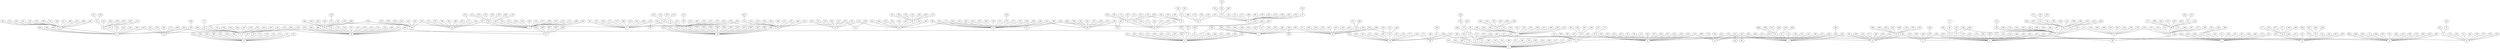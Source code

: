 graph G {
0[Index="0", Pose="5381.31 0 -1056.17"];
1[Index="1", Pose="4981.69 0 2984.4"];
2[Index="2", Pose="5881.53 0 -3024.49"];
3[Index="3", Pose="1846.56 0 2682.3"];
4[Index="4", Pose="2841.78 0 1288.71"];
5[Index="5", Pose="2053.49 0 134.009"];
6[Index="6", Pose="6165.61 0 4161.95"];
7[Index="7", Pose="3949.98 0 2172.97"];
8[Index="8", Pose="460.621 0 3041.77"];
9[Index="9", Pose="408.533 0 -3911.91"];
10[Index="10", Pose="3090.53 0 3391.12"];
11[Index="11", Pose="3788.48 0 -2039.68"];
12[Index="12", Pose="3962.87 0 242.872"];
13[Index="13", Pose="1547.62 0 2713.58"];
14[Index="14", Pose="3187.21 0 2699.14"];
15[Index="15", Pose="2301.6 0 3915.29"];
16[Index="16", Pose="1483.2 0 -1475.42"];
17[Index="17", Pose="5154.07 0 4190.26"];
18[Index="18", Pose="3181.97 0 -4139.44"];
19[Index="19", Pose="845.497 0 1632.27"];
20[Index="20", Pose="5731.63 0 -1511.07"];
21[Index="21", Pose="2703.91 0 -4369.04"];
22[Index="22", Pose="5815.46 0 3509.2"];
23[Index="23", Pose="2126.45 0 2602.49"];
24[Index="24", Pose="3087.75 0 1677.24"];
25[Index="25", Pose="6015.67 0 2209.52"];
26[Index="26", Pose="1490.05 0 2385.34"];
27[Index="27", Pose="3979.85 0 -1459.51"];
28[Index="28", Pose="4315.03 0 -3340.26"];
29[Index="29", Pose="2580.73 0 3800.75"];
30[Index="30", Pose="5304.41 0 -1696.63"];
31[Index="31", Pose="1102.78 0 3933.72"];
32[Index="32", Pose="1952.52 0 1866.7"];
33[Index="33", Pose="4101.13 0 3586.76"];
34[Index="34", Pose="2576.92 0 4239.7"];
35[Index="35", Pose="2289.06 0 3147.67"];
36[Index="36", Pose="4289.53 0 4109.72"];
37[Index="37", Pose="2877.43 0 -2841.75"];
38[Index="38", Pose="6151.77 0 4201.28"];
39[Index="39", Pose="533.62 0 3810.62"];
40[Index="40", Pose="3837.18 0 -2189.41"];
41[Index="41", Pose="5002.01 0 -1925.42"];
42[Index="42", Pose="2629.24 0 -2738.93"];
43[Index="43", Pose="812.732 0 -2237.65"];
44[Index="44", Pose="687.25 0 4068.04"];
45[Index="45", Pose="222.198 0 -3739.25"];
46[Index="46", Pose="2968.11 0 2604.75"];
47[Index="47", Pose="4748.4 0 -1313.36"];
48[Index="48", Pose="1559.12 0 -2677.38"];
49[Index="49", Pose="3591.42 0 -2555.87"];
50[Index="50", Pose="566.729 0 2321.49"];
51[Index="51", Pose="378.324 0 2934.7"];
52[Index="52", Pose="648.714 0 2450.71"];
53[Index="53", Pose="-132.295 0 215.633"];
54[Index="54", Pose="733.475 0 -2599.38"];
55[Index="55", Pose="5084.59 0 2326.54"];
56[Index="56", Pose="3976.21 0 2597.35"];
57[Index="57", Pose="154.363 0 -3650.98"];
58[Index="58", Pose="3141.47 0 -4217.68"];
59[Index="59", Pose="-10.6552 0 -2953.45"];
60[Index="60", Pose="2729.94 0 3196.77"];
61[Index="61", Pose="3513.23 0 2555.81"];
62[Index="62", Pose="-136.428 0 -3421.93"];
63[Index="63", Pose="5729.69 0 -3745.32"];
64[Index="64", Pose="5593.78 0 -4276.71"];
65[Index="65", Pose="3657.25 0 -3196.28"];
66[Index="66", Pose="5891.19 0 3196.95"];
67[Index="67", Pose="4311.71 0 -4003.6"];
68[Index="68", Pose="3215.66 0 2572.94"];
69[Index="69", Pose="3538.8 0 3776.14"];
70[Index="70", Pose="4734.67 0 1289.1"];
71[Index="71", Pose="5332.67 0 4253.77"];
72[Index="72", Pose="5612.9 0 3310.38"];
73[Index="73", Pose="4168.16 0 -27.415"];
74[Index="74", Pose="647.776 0 3300.12"];
75[Index="75", Pose="5722.64 0 -4230.05"];
76[Index="76", Pose="4047.95 0 -2519.56"];
77[Index="77", Pose="3906.36 0 -2708.63"];
78[Index="78", Pose="4404.34 0 -1831.33"];
79[Index="79", Pose="1801.44 0 -2685.72"];
80[Index="80", Pose="19.1268 0 1330.72"];
81[Index="81", Pose="1065.59 0 1511.32"];
82[Index="82", Pose="4534.88 0 -3867.19"];
83[Index="83", Pose="1854.46 0 3476.84"];
84[Index="84", Pose="5332.7 0 -2661.08"];
85[Index="85", Pose="4228.33 0 -170.497"];
86[Index="86", Pose="2873.55 0 -1950.44"];
87[Index="87", Pose="4484.61 0 -3174.44"];
88[Index="88", Pose="2397.89 0 1959.84"];
89[Index="89", Pose="4217.56 0 1376.4"];
90[Index="90", Pose="1929.81 0 -3153.78"];
91[Index="91", Pose="3763.74 0 1271.58"];
92[Index="92", Pose="4615.11 0 -1716.26"];
93[Index="93", Pose="4683.07 0 -2977.87"];
94[Index="94", Pose="5946.4 0 1847.56"];
95[Index="95", Pose="4071.91 0 -2427.35"];
96[Index="96", Pose="3227.09 0 -4123.56"];
97[Index="97", Pose="1323.48 0 3773.84"];
98[Index="98", Pose="4302.87 0 -4062.6"];
99[Index="99", Pose="278.929 0 -1383.99"];
100[Index="100", Pose="4165.9 0 -2112.22"];
101[Index="101", Pose="4930.37 0 -2116.21"];
102[Index="102", Pose="1807.49 0 -3102.49"];
103[Index="103", Pose="5291.74 0 -1685.21"];
104[Index="104", Pose="4854.1 0 1990.75"];
105[Index="105", Pose="348.002 0 1857.86"];
106[Index="106", Pose="2186.82 0 2742.74"];
107[Index="107", Pose="6101.36 0 4162.73"];
108[Index="108", Pose="5533.42 0 -2964.52"];
109[Index="109", Pose="1581.02 0 4049.33"];
110[Index="110", Pose="5867.5 0 3739.79"];
111[Index="111", Pose="639.297 0 -2260.89"];
112[Index="112", Pose="5552.05 0 -76.0117"];
113[Index="113", Pose="2745.64 0 3489.42"];
114[Index="114", Pose="2971.84 0 -2089.47"];
115[Index="115", Pose="762.949 0 1841.78"];
116[Index="116", Pose="4592.85 0 -3609.42"];
117[Index="117", Pose="3721.76 0 -75.7827"];
118[Index="118", Pose="5366.94 0 2242.52"];
119[Index="119", Pose="747.453 0 -2780.34"];
120[Index="120", Pose="2989.68 0 -3787.41"];
121[Index="121", Pose="467.669 0 -1395.57"];
122[Index="122", Pose="5859.39 0 1220.95"];
123[Index="123", Pose="5357.79 0 3181.28"];
124[Index="124", Pose="2972.52 0 -1650.28"];
125[Index="125", Pose="2260.29 0 1588.31"];
126[Index="126", Pose="3762.18 0 -2410.94"];
127[Index="127", Pose="558.61 0 -4274.55"];
128[Index="128", Pose="254.938 0 1472.07"];
129[Index="129", Pose="2045.19 0 -2117.3"];
130[Index="130", Pose="1819.7 0 -4088.51"];
131[Index="131", Pose="3584.99 0 -2345.39"];
132[Index="132", Pose="4111.23 0 2617.78"];
133[Index="133", Pose="2911.99 0 -3427.28"];
134[Index="134", Pose="5681.26 0 1256.65"];
135[Index="135", Pose="3124 0 -2921.56"];
136[Index="136", Pose="5309.57 0 -1056.12"];
137[Index="137", Pose="1210.29 0 -1739.87"];
138[Index="138", Pose="4605.52 0 1386.54"];
139[Index="139", Pose="5782.92 0 -3639.25"];
140[Index="140", Pose="4982.97 0 2743.86"];
141[Index="141", Pose="1555.75 0 -3853.32"];
142[Index="142", Pose="5558.74 0 2210.06"];
143[Index="143", Pose="976.18 0 -261.06"];
144[Index="144", Pose="5556.27 0 -4060.8"];
145[Index="145", Pose="1612.34 0 1571.2"];
146[Index="146", Pose="5163.67 0 -3682.98"];
147[Index="147", Pose="2704.01 0 2808.68"];
148[Index="148", Pose="3665.32 0 -1380.83"];
149[Index="149", Pose="1630 0 3887.23"];
150[Index="150", Pose="2836.09 0 -3301.8"];
151[Index="151", Pose="3768.1 0 257.471"];
152[Index="152", Pose="1135.59 0 3298.08"];
153[Index="153", Pose="-9.36856 0 -4011.63"];
154[Index="154", Pose="5966.09 0 -3303.5"];
155[Index="155", Pose="2872.13 0 -2745.09"];
156[Index="156", Pose="5287.39 0 -2091.71"];
157[Index="157", Pose="2000.35 0 3782.78"];
158[Index="158", Pose="1909.76 0 3149.09"];
159[Index="159", Pose="1302.28 0 2782.57"];
160[Index="160", Pose="3881.75 0 3361.04"];
161[Index="161", Pose="1657.1 0 -2789.91"];
162[Index="162", Pose="886.144 0 1124.42"];
163[Index="163", Pose="268.129 0 1746.05"];
164[Index="164", Pose="4975.84 0 2194.62"];
165[Index="165", Pose="3229.92 0 -3452.76"];
166[Index="166", Pose="1637.86 0 2374.08"];
167[Index="167", Pose="1323.11 0 1496.59"];
168[Index="168", Pose="3366.21 0 4195.91"];
169[Index="169", Pose="4301.9 0 3097.85"];
170[Index="170", Pose="4384.94 0 -1880.5"];
171[Index="171", Pose="3230.72 0 3439.1"];
172[Index="172", Pose="3829.13 0 1426.93"];
173[Index="173", Pose="2035.08 0 2188.67"];
174[Index="174", Pose="5113.28 0 1778.12"];
175[Index="175", Pose="-55.0758 0 1857.22"];
176[Index="176", Pose="813.315 0 1189.58"];
177[Index="177", Pose="1636.67 0 -2384.3"];
178[Index="178", Pose="4087.58 0 3575.55"];
179[Index="179", Pose="768.128 0 -1586.46"];
180[Index="180", Pose="4171.38 0 3790.09"];
181[Index="181", Pose="4073.13 0 -1867.7"];
182[Index="182", Pose="5695.1 0 -3137.35"];
183[Index="183", Pose="599.974 0 34.6099"];
184[Index="184", Pose="5302.7 0 1756.54"];
185[Index="185", Pose="5829.19 0 -3088.88"];
186[Index="186", Pose="2261.65 0 2060.67"];
187[Index="187", Pose="1131.83 0 4265.76"];
188[Index="188", Pose="6073.9 0 2996.46"];
189[Index="189", Pose="6050.96 0 -1754.59"];
190[Index="190", Pose="3964.4 0 2593.24"];
191[Index="191", Pose="4927.95 0 2949.1"];
192[Index="192", Pose="2793.95 0 -3330.45"];
193[Index="193", Pose="5068.43 0 3650.85"];
194[Index="194", Pose="5611.15 0 1644.14"];
195[Index="195", Pose="2387.38 0 1119.81"];
196[Index="196", Pose="3678.29 0 1456.02"];
197[Index="197", Pose="3269.9 0 -3516.58"];
198[Index="198", Pose="4406.37 0 181.507"];
199[Index="199", Pose="5328.26 0 150.491"];
200[Index="200", Pose="288.536 0 -101.9"];
201[Index="201", Pose="5200.46 0 -1153.42"];
202[Index="202", Pose="3516.05 0 3129.47"];
203[Index="203", Pose="-88.9373 0 -4257.4"];
204[Index="204", Pose="1058.22 0 -2802.12"];
205[Index="205", Pose="3911.7 0 4235.13"];
206[Index="206", Pose="4665.57 0 -371.478"];
207[Index="207", Pose="2569.93 0 3505.86"];
208[Index="208", Pose="5793.6 0 2670.14"];
209[Index="209", Pose="1033.95 0 -224.488"];
210[Index="210", Pose="6148.74 0 -338.314"];
211[Index="211", Pose="786.357 0 -419.61"];
212[Index="212", Pose="4961.57 0 2664.48"];
213[Index="213", Pose="5833.47 0 -2424.15"];
214[Index="214", Pose="3855.17 0 -3089.72"];
215[Index="215", Pose="2845.73 0 -1398.95"];
216[Index="216", Pose="4077.16 0 4165.23"];
217[Index="217", Pose="974.841 0 1065.42"];
218[Index="218", Pose="5558.03 0 -3902.22"];
219[Index="219", Pose="2114.89 0 -3009.97"];
220[Index="220", Pose="3445.32 0 -2573.74"];
221[Index="221", Pose="3709.99 0 2706.86"];
222[Index="222", Pose="2914.04 0 2952.31"];
223[Index="223", Pose="587.355 0 -2071.11"];
224[Index="224", Pose="5675.43 0 -1339.72"];
225[Index="225", Pose="5796.02 0 2476.38"];
226[Index="226", Pose="2830.64 0 -2270.13"];
227[Index="227", Pose="6126.48 0 -3776.74"];
228[Index="228", Pose="5559.75 0 1231.94"];
229[Index="229", Pose="4530.66 0 4245.4"];
230[Index="230", Pose="788.464 0 -2177.16"];
231[Index="231", Pose="670.157 0 -2970.23"];
232[Index="232", Pose="3882.88 0 -3237.61"];
233[Index="233", Pose="386.685 0 -2724.48"];
234[Index="234", Pose="625.771 0 -3800.11"];
235[Index="235", Pose="2732.93 0 1485.45"];
236[Index="236", Pose="5906.54 0 -3991.43"];
237[Index="237", Pose="3799.59 0 -4294.43"];
238[Index="238", Pose="2256.22 0 -35.6904"];
239[Index="239", Pose="2556.09 0 -2068.23"];
240[Index="240", Pose="1208.48 0 4123.91"];
241[Index="241", Pose="3463.15 0 -3092.91"];
242[Index="242", Pose="5197.33 0 2533.83"];
243[Index="243", Pose="906.628 0 1617.92"];
244[Index="244", Pose="4398.51 0 -1723.84"];
245[Index="245", Pose="5725.4 0 1467.12"];
246[Index="246", Pose="4866.91 0 3033.3"];
247[Index="247", Pose="4390.99 0 1819.22"];
248[Index="248", Pose="5829.31 0 -1870.6"];
249[Index="249", Pose="4767.35 0 -2020.67"];
250[Index="250", Pose="5165.59 0 -3109.36"];
251[Index="251", Pose="210.179 0 -3427.25"];
252[Index="252", Pose="1209.04 0 -3638.29"];
253[Index="253", Pose="3623.83 0 -4419.48"];
254[Index="254", Pose="-107.845 0 4252.2"];
255[Index="255", Pose="2783.35 0 -2430.31"];
256[Index="256", Pose="3609.08 0 -3311.63"];
257[Index="257", Pose="3592.1 0 -236.454"];
258[Index="258", Pose="5208.84 0 4260.68"];
259[Index="259", Pose="4605.78 0 -2747.64"];
260[Index="260", Pose="1349.2 0 1335.85"];
261[Index="261", Pose="6020.63 0 -1524.54"];
262[Index="262", Pose="939.999 0 226.287"];
263[Index="263", Pose="2306.9 0 -1928.32"];
264[Index="264", Pose="4259.33 0 1451.34"];
265[Index="265", Pose="2603.37 0 -2309.78"];
266[Index="266", Pose="4422.3 0 -1671.08"];
267[Index="267", Pose="1001.67 0 2592.08"];
268[Index="268", Pose="1306.78 0 1835.74"];
269[Index="269", Pose="1750.34 0 1679.6"];
270[Index="270", Pose="3187.81 0 3480"];
271[Index="271", Pose="1251.47 0 -2437.72"];
272[Index="272", Pose="12.6496 0 143.822"];
273[Index="273", Pose="5728.69 0 1114.11"];
274[Index="274", Pose="3217.23 0 3213.31"];
275[Index="275", Pose="1907.72 0 -1400.58"];
276[Index="276", Pose="1550.2 0 2082.62"];
277[Index="277", Pose="5241.02 0 74.0957"];
278[Index="278", Pose="2772.3 0 -4217.42"];
279[Index="279", Pose="836.885 0 -163.517"];
280[Index="280", Pose="90.877 0 -2551.42"];
281[Index="281", Pose="4479.48 0 1112.41"];
282[Index="282", Pose="5572.28 0 -3339.06"];
283[Index="283", Pose="2831.63 0 2572.82"];
284[Index="284", Pose="3550.29 0 2364.62"];
285[Index="285", Pose="4706.09 0 4225.72"];
286[Index="286", Pose="174.829 0 2876.42"];
287[Index="287", Pose="6125.05 0 -3985.2"];
288[Index="288", Pose="1424.28 0 -2606.79"];
289[Index="289", Pose="5168.2 0 -4049.57"];
290[Index="290", Pose="4727.11 0 -2227.86"];
291[Index="291", Pose="4826.03 0 -4033.19"];
292[Index="292", Pose="1890.78 0 1924.63"];
293[Index="293", Pose="4078.2 0 -1760.17"];
294[Index="294", Pose="3703.45 0 -3700.24"];
295[Index="295", Pose="458.693 0 1598.78"];
296[Index="296", Pose="301.213 0 3806.83"];
297[Index="297", Pose="3577.15 0 -2891.37"];
298[Index="298", Pose="4877.44 0 -3779.14"];
299[Index="299", Pose="2295.1 0 -2884.35"];
300[Index="300", Pose="2668.55 0 -3398.38"];
301[Index="301", Pose="383.553 0 -380.509"];
302[Index="302", Pose="89.2925 0 2802.5"];
303[Index="303", Pose="5001.53 0 1846.77"];
304[Index="304", Pose="5871.59 0 3671.97"];
305[Index="305", Pose="3189.52 0 -3228.67"];
306[Index="306", Pose="5995.06 0 -3904.75"];
307[Index="307", Pose="3968.87 0 2003.4"];
308[Index="308", Pose="5950.86 0 -2782.74"];
309[Index="309", Pose="5024.71 0 -1257.99"];
310[Index="310", Pose="2173.21 0 -4025.09"];
311[Index="311", Pose="5155.71 0 -1126.77"];
312[Index="312", Pose="5444.9 0 3314.62"];
313[Index="313", Pose="4501.02 0 1352.04"];
314[Index="314", Pose="3112.97 0 1246.58"];
315[Index="315", Pose="473.006 0 -3560.58"];
316[Index="316", Pose="871.285 0 2774.1"];
317[Index="317", Pose="5409.97 0 2353.11"];
318[Index="318", Pose="788.177 0 1667.07"];
319[Index="319", Pose="1690.93 0 -3944.24"];
320[Index="320", Pose="5719.03 0 -3977.67"];
321[Index="321", Pose="2858.44 0 -2296.79"];
322[Index="322", Pose="898.067 0 -2122.64"];
323[Index="323", Pose="1053.42 0 69.147"];
324[Index="324", Pose="494.83 0 -2053.99"];
325[Index="325", Pose="3427.05 0 1445.2"];
326[Index="326", Pose="5613.9 0 -2671.52"];
327[Index="327", Pose="4217.97 0 1293.59"];
328[Index="328", Pose="5327.88 0 3129.97"];
329[Index="329", Pose="3632.85 0 1175.82"];
330[Index="330", Pose="4846.35 0 2744.32"];
331[Index="331", Pose="1490.02 0 -4232.47"];
332[Index="332", Pose="5660.06 0 -3272.78"];
333[Index="333", Pose="752.906 0 -1402.14"];
334[Index="334", Pose="4032.66 0 -3993.14"];
335[Index="335", Pose="1779.98 0 3694.4"];
336[Index="336", Pose="3753.2 0 -3958.26"];
337[Index="337", Pose="5140.52 0 2497.19"];
338[Index="338", Pose="2291.43 0 -1332.04"];
339[Index="339", Pose="2259.67 0 -2278.11"];
340[Index="340", Pose="3697.51 0 -4317.65"];
341[Index="341", Pose="5668.62 0 1748.5"];
342[Index="342", Pose="2724.56 0 -283.612"];
343[Index="343", Pose="1547.02 0 -2755.85"];
344[Index="344", Pose="1222.5 0 767.21"];
345[Index="345", Pose="1608.18 0 -3739.2"];
346[Index="346", Pose="4746.1 0 -198.445"];
347[Index="347", Pose="2901.06 0 -3075.14"];
348[Index="348", Pose="5512.06 0 -3666.12"];
349[Index="349", Pose="1552.2 0 -3154.23"];
350[Index="350", Pose="1521.26 0 3086.17"];
351[Index="351", Pose="4053.44 0 1875.27"];
352[Index="352", Pose="290.75 0 3612.65"];
353[Index="353", Pose="3252.8 0 1679.08"];
354[Index="354", Pose="2760.84 0 3285.46"];
355[Index="355", Pose="5746.27 0 2119.06"];
356[Index="356", Pose="2336.87 0 -3065.07"];
357[Index="357", Pose="5365.9 0 -3452.9"];
358[Index="358", Pose="4215.54 0 -1761.48"];
359[Index="359", Pose="2700.68 0 1403.68"];
360[Index="360", Pose="4519.64 0 -399.326"];
361[Index="361", Pose="1380.79 0 -3083.7"];
362[Index="362", Pose="1154.52 0 1530.87"];
363[Index="363", Pose="1034.08 0 -1506.76"];
364[Index="364", Pose="160.239 0 3093.55"];
365[Index="365", Pose="3148.83 0 -2157.2"];
366[Index="366", Pose="760.954 0 -1407.53"];
367[Index="367", Pose="2572.93 0 3537.84"];
368[Index="368", Pose="4281.69 0 2861.87"];
369[Index="369", Pose="2204.09 0 -3596.62"];
370[Index="370", Pose="2485.88 0 -3966.1"];
371[Index="371", Pose="264.634 0 3690.9"];
372[Index="372", Pose="615.271 0 3026.04"];
373[Index="373", Pose="5785.18 0 3995.21"];
374[Index="374", Pose="786.606 0 -2801.47"];
375[Index="375", Pose="4948.73 0 1227.91"];
376[Index="376", Pose="15.465 0 -385.111"];
377[Index="377", Pose="2362.85 0 -400.635"];
378[Index="378", Pose="3712.79 0 3355.33"];
379[Index="379", Pose="3443.29 0 -2977.68"];
380[Index="380", Pose="5122.59 0 1725.6"];
381[Index="381", Pose="5917.96 0 -3967.56"];
382[Index="382", Pose="5806.27 0 3756.04"];
383[Index="383", Pose="842.403 0 4214.05"];
384[Index="384", Pose="6000.74 0 -4103.45"];
385[Index="385", Pose="817.736 0 -2128.11"];
386[Index="386", Pose="3892.62 0 -2381.14"];
387[Index="387", Pose="4552.76 0 -1494.95"];
388[Index="388", Pose="5604.2 0 -2148.51"];
389[Index="389", Pose="3369.16 0 1752.55"];
390[Index="390", Pose="6203.97 0 1240.6"];
391[Index="391", Pose="2046.09 0 4254.2"];
392[Index="392", Pose="194.996 0 -2353.76"];
393[Index="393", Pose="5107.17 0 -2089.43"];
394[Index="394", Pose="802.2 0 2297.02"];
395[Index="395", Pose="4386.67 0 3895.11"];
396[Index="396", Pose="736.902 0 1391.99"];
397[Index="397", Pose="537.612 0 4253.79"];
398[Index="398", Pose="4229.86 0 3700.53"];
399[Index="399", Pose="586.413 0 3286.22"];
400[Index="400", Pose="1060.85 0 -3870.89"];
401[Index="401", Pose="2668.77 0 3607.84"];
402[Index="402", Pose="3320.49 0 -387.502"];
403[Index="403", Pose="5497.78 0 4095.12"];
404[Index="404", Pose="718.95 0 -3123.07"];
405[Index="405", Pose="1230.18 0 -1398.36"];
406[Index="406", Pose="5921.76 0 1278.8"];
407[Index="407", Pose="2069.83 0 1154.91"];
408[Index="408", Pose="3012.85 0 1940.91"];
409[Index="409", Pose="3836.29 0 1936.92"];
410[Index="410", Pose="3140.83 0 3953.54"];
411[Index="411", Pose="1189.9 0 1753.2"];
412[Index="412", Pose="4567.83 0 -356.071"];
413[Index="413", Pose="5017.62 0 -3233.44"];
414[Index="414", Pose="1776.24 0 -1659.84"];
415[Index="415", Pose="3965.34 0 -3179.97"];
416[Index="416", Pose="4944.79 0 -3703.37"];
417[Index="417", Pose="3166.22 0 -2530.1"];
418[Index="418", Pose="1072.5 0 417.43"];
419[Index="419", Pose="5779.39 0 3441.13"];
420[Index="420", Pose="4676.27 0 -231.5"];
421[Index="421", Pose="147.456 0 -365.58"];
422[Index="422", Pose="6088.7 0 3807.25"];
423[Index="423", Pose="3980.69 0 -2335.8"];
424[Index="424", Pose="1003.19 0 -2219.95"];
425[Index="425", Pose="2638.96 0 -417.314"];
426[Index="426", Pose="5631.52 0 148.488"];
427[Index="427", Pose="5090.94 0 -1103.33"];
428[Index="428", Pose="3108.72 0 -1775.49"];
429[Index="429", Pose="3956.59 0 2401.75"];
430[Index="430", Pose="3590.02 0 -4003.71"];
431[Index="431", Pose="6156.2 0 -1762.45"];
432[Index="432", Pose="5010.38 0 177.223"];
433[Index="433", Pose="4989 0 -3611.55"];
434[Index="434", Pose="4437.1 0 -2674.35"];
435[Index="435", Pose="5233.71 0 -269.545"];
436[Index="436", Pose="3159.1 0 2909.2"];
437[Index="437", Pose="387.636 0 -3327.59"];
438[Index="438", Pose="4931.3 0 4255.11"];
439[Index="439", Pose="3398.35 0 -2085.69"];
440[Index="440", Pose="1235.74 0 -3064.36"];
441[Index="441", Pose="4590.93 0 1158.94"];
442[Index="442", Pose="982.501 0 1781.61"];
443[Index="443", Pose="6077.54 0 2882.65"];
444[Index="444", Pose="4550.78 0 2268.46"];
445[Index="445", Pose="1641.91 0 1456.44"];
446[Index="446", Pose="578.99 0 -4098.7"];
447[Index="447", Pose="4991.42 0 3594.41"];
448[Index="448", Pose="5571.25 0 -3582.04"];
449[Index="449", Pose="5482.54 0 -1099.5"];
450[Index="450", Pose="3401.04 0 2086.16"];
451[Index="451", Pose="5848.75 0 -3858.01"];
452[Index="452", Pose="4032.83 0 -211.309"];
453[Index="453", Pose="62.6883 0 -318.154"];
454[Index="454", Pose="4142.76 0 3648.73"];
455[Index="455", Pose="1225.33 0 -3050.52"];
456[Index="456", Pose="394.199 0 -3988.76"];
457[Index="457", Pose="3594.99 0 -4395.41"];
458[Index="458", Pose="78.0388 0 -3577.11"];
459[Index="459", Pose="1295.42 0 2691.21"];
460[Index="460", Pose="5105.42 0 -884.488"];
461[Index="461", Pose="5732.94 0 -1875.09"];
462[Index="462", Pose="4730.61 0 -1504.38"];
463[Index="463", Pose="4614.74 0 3276.15"];
464[Index="464", Pose="5224.23 0 -1060.72"];
465[Index="465", Pose="4347.41 0 -3546.27"];
466[Index="466", Pose="1882.24 0 76.1714"];
467[Index="467", Pose="3476.53 0 -3773.36"];
468[Index="468", Pose="-26.7452 0 -1628.5"];
469[Index="469", Pose="285.437 0 -1759.04"];
470[Index="470", Pose="243.903 0 -2433.27"];
471[Index="471", Pose="5718.44 0 4070.46"];
472[Index="472", Pose="4177.57 0 -123.612"];
473[Index="473", Pose="5100.91 0 -1091.12"];
474[Index="474", Pose="5385.63 0 -4325.38"];
475[Index="475", Pose="4424.99 0 -2793.21"];
476[Index="476", Pose="3934.66 0 -2186.18"];
477[Index="477", Pose="2026.4 0 2397.94"];
478[Index="478", Pose="3266.39 0 -2507.38"];
479[Index="479", Pose="4027.88 0 -2937.2"];
480[Index="480", Pose="2251.68 0 -188.759"];
481[Index="481", Pose="90.7312 0 -3664.52"];
482[Index="482", Pose="5996 0 -406.353"];
483[Index="483", Pose="4342.22 0 2688.04"];
484[Index="484", Pose="2574.45 0 2177.79"];
485[Index="485", Pose="2616.64 0 1476.72"];
486[Index="486", Pose="4922.61 0 2923.11"];
487[Index="487", Pose="5611.68 0 -2450.94"];
488[Index="488", Pose="4051.56 0 2069.95"];
489[Index="489", Pose="6032.23 0 -4105.7"];
490[Index="490", Pose="2473.42 0 129.414"];
491[Index="491", Pose="106.174 0 -2077.93"];
492[Index="492", Pose="4744.61 0 -259.375"];
493[Index="493", Pose="5524.11 0 3046.41"];
494[Index="494", Pose="3058.59 0 1352.46"];
495[Index="495", Pose="723.81 0 4262.94"];
496[Index="496", Pose="509.724 0 -2868.78"];
497[Index="497", Pose="5047.96 0 3617.59"];
498[Index="498", Pose="2527.16 0 -1789.53"];
499[Index="499", Pose="3792.78 0 2223.77"];
500[Index="500", Pose="3189.12 0 14.7974"];
501[Index="501", Pose="263.609 0 -3760.31"];
502[Index="502", Pose="-175.444 0 -2160.83"];
503[Index="503", Pose="3409.67 0 1237.01"];
504[Index="504", Pose="3723.88 0 -1489.1"];
505[Index="505", Pose="2898.22 0 -2835.43"];
506[Index="506", Pose="4838.75 0 -1739.03"];
507[Index="507", Pose="-165.808 0 3218.42"];
508[Index="508", Pose="1993.13 0 -198.066"];
509[Index="509", Pose="500.221 0 -1706.91"];
510[Index="510", Pose="1109.89 0 787.024"];
511[Index="511", Pose="2956.82 0 -1609.29"];
512[Index="512", Pose="3860.91 0 2529.35"];
513[Index="513", Pose="3427.42 0 -3975.57"];
514[Index="514", Pose="502.569 0 -3804.16"];
515[Index="515", Pose="4583.01 0 2466.35"];
516[Index="516", Pose="2794.72 0 -2883.96"];
517[Index="517", Pose="1360.73 0 2257.71"];
518[Index="518", Pose="3634.55 0 -1864.4"];
519[Index="519", Pose="5056.27 0 1905.02"];
520[Index="520", Pose="1432.84 0 2929.95"];
521[Index="521", Pose="2626.51 0 -1721.95"];
522[Index="522", Pose="4997.42 0 1766.28"];
523[Index="523", Pose="5845.55 0 -2208.22"];
524[Index="524", Pose="5235.62 0 1386.87"];
525[Index="525", Pose="4687.91 0 53.3877"];
526[Index="526", Pose="3000.13 0 -327.258"];
527[Index="527", Pose="4252.15 0 -2849.34"];
528[Index="528", Pose="6085.86 0 3258.95"];
529[Index="529", Pose="1307.8 0 -115.5"];
530[Index="530", Pose="5415.03 0 1255.96"];
531[Index="531", Pose="2136.42 0 1303.51"];
532[Index="532", Pose="1615.57 0 -2168.62"];
533[Index="533", Pose="5866.7 0 -1820.76"];
534[Index="534", Pose="5746.22 0 2289.03"];
535[Index="535", Pose="6196.28 0 -2455.68"];
536[Index="536", Pose="265.36 0 1977.41"];
537[Index="537", Pose="4818.4 0 1093.56"];
538[Index="538", Pose="3560.34 0 3438.94"];
539[Index="539", Pose="1087.68 0 3152.94"];
540[Index="540", Pose="5020.13 0 -3323.52"];
541[Index="541", Pose="192.003 0 3350.5"];
542[Index="542", Pose="2724.53 0 3393.51"];
543[Index="543", Pose="3519.5 0 2628.71"];
544[Index="544", Pose="357.424 0 -162.577"];
545[Index="545", Pose="1384.68 0 -1780.18"];
546[Index="546", Pose="6019.37 0 4001.62"];
547[Index="547", Pose="4708.39 0 -2324.33"];
548[Index="548", Pose="3556.46 0 -4086.86"];
549[Index="549", Pose="2172.33 0 1783.51"];
550[Index="550", Pose="5984.55 0 3444.82"];
551[Index="551", Pose="4286.83 0 -3035.72"];
552[Index="552", Pose="549.175 0 3063.22"];
553[Index="553", Pose="4261.19 0 -2693.23"];
554[Index="554", Pose="5247.9 0 3928.15"];
555[Index="555", Pose="1376.59 0 -4096.32"];
556[Index="556", Pose="335.651 0 -3538.65"];
557[Index="557", Pose="5823.75 0 -3398.65"];
558[Index="558", Pose="4102.65 0 1474.5"];
559[Index="559", Pose="760.674 0 3629.18"];
560[Index="560", Pose="6164.49 0 2595.9"];
561[Index="561", Pose="6179.62 0 -1661.68"];
562[Index="562", Pose="2565.59 0 3805.96"];
563[Index="563", Pose="748.198 0 -4398.44"];
564[Index="564", Pose="1373.25 0 3621.47"];
565[Index="565", Pose="4037.17 0 -104.026"];
566[Index="566", Pose="5306.98 0 4162.5"];
567[Index="567", Pose="5936.37 0 1993.44"];
568[Index="568", Pose="833.51 0 3228.75"];
569[Index="569", Pose="5516.35 0 3480.23"];
570[Index="570", Pose="2792.27 0 -2128.19"];
571[Index="571", Pose="5325.57 0 1504.21"];
572[Index="572", Pose="550.692 0 2842.95"];
573[Index="573", Pose="2370.08 0 -3956.69"];
574[Index="574", Pose="326.885 0 3479.53"];
575[Index="575", Pose="5856.76 0 -2474.65"];
576[Index="576", Pose="610.109 0 -3353.08"];
577[Index="577", Pose="4190.17 0 3270.56"];
578[Index="578", Pose="210.119 0 -1818.09"];
579[Index="579", Pose="1141.09 0 3966.18"];
580[Index="580", Pose="3671.74 0 -3341.18"];
581[Index="581", Pose="4698.36 0 3461.3"];
582[Index="582", Pose="182.806 0 3927.21"];
583[Index="583", Pose="3912.97 0 75.5503"];
584[Index="584", Pose="-185.063 0 -2363.83"];
585[Index="585", Pose="1141.6 0 -2964.22"];
586[Index="586", Pose="2498.16 0 4045.38"];
587[Index="587", Pose="1059.11 0 -1527.13"];
588[Index="588", Pose="3777.65 0 3398.68"];
589[Index="589", Pose="1567.17 0 1159.35"];
590[Index="590", Pose="2734.46 0 -3674.42"];
591[Index="591", Pose="6014.57 0 -4075.11"];
592[Index="592", Pose="3980.79 0 4277.06"];
593[Index="593", Pose="5867.8 0 3860.31"];
594[Index="594", Pose="1314.66 0 -3558"];
595[Index="595", Pose="127.263 0 1875.45"];
596[Index="596", Pose="-158.83 0 -3797.57"];
597[Index="597", Pose="1021.1 0 -2285.32"];
598[Index="598", Pose="2772.71 0 1780.68"];
599[Index="599", Pose="4600.47 0 2114.34"];
600[Index="600", Pose="299.515 0 -1602.68"];
601[Index="601", Pose="3359.11 0 2162.47"];
602[Index="602", Pose="5993.36 0 3466.12"];
603[Index="603", Pose="5691.8 0 2942.47"];
604[Index="604", Pose="166.361 0 3151.97"];
605[Index="605", Pose="5707.15 0 2353.07"];
606[Index="606", Pose="4700.32 0 2277.76"];
607[Index="607", Pose="4616.49 0 1525.88"];
608[Index="608", Pose="5077.52 0 2034.16"];
609[Index="609", Pose="4243.97 0 3455.27"];
610[Index="610", Pose="5265.61 0 3950.1"];
611[Index="611", Pose="318.962 0 -2088.12"];
612[Index="612", Pose="3511.54 0 3456.33"];
613[Index="613", Pose="797.554 0 539.247"];
614[Index="614", Pose="2324.78 0 -3870.12"];
615[Index="615", Pose="2303.75 0 2357.23"];
616[Index="616", Pose="29.374 0 -2149.2"];
617[Index="617", Pose="3209.79 0 -3291.81"];
618[Index="618", Pose="5842.88 0 3431.79"];
619[Index="619", Pose="511.376 0 1370.54"];
620[Index="620", Pose="2970.37 0 2582.9"];
621[Index="621", Pose="3890.53 0 -2074.45"];
622[Index="622", Pose="2731.94 0 -1950.71"];
623[Index="623", Pose="466.574 0 -2146.35"];
624[Index="624", Pose="899.567 0 -2449.24"];
625[Index="625", Pose="3535.87 0 2730.16"];
626[Index="626", Pose="2722.17 0 -2139.26"];
627[Index="627", Pose="431.701 0 3638.5"];
628[Index="628", Pose="3697.01 0 -253.128"];
629[Index="629", Pose="5231.01 0 -3704.58"];
630[Index="630", Pose="4018.55 0 4189.92"];
631[Index="631", Pose="4835.2 0 1907.31"];
632[Index="632", Pose="820.808 0 -2420.61"];
633[Index="633", Pose="2643.14 0 3159.05"];
634[Index="634", Pose="3353.46 0 4107.26"];
635[Index="635", Pose="345.837 0 1885.76"];
636[Index="636", Pose="872.636 0 -1792.28"];
637[Index="637", Pose="6105.57 0 2726.44"];
638[Index="638", Pose="1813.05 0 -150.805"];
639[Index="639", Pose="2425.63 0 2294.98"];
640[Index="640", Pose="929.3 0 3372.72"];
641[Index="641", Pose="529.435 0 3496.92"];
642[Index="642", Pose="4793.85 0 1933.11"];
643[Index="643", Pose="2309.28 0 184.355"];
644[Index="644", Pose="4934.62 0 3330.62"];
645[Index="645", Pose="2341.42 0 -1731.32"];
646[Index="646", Pose="2967.86 0 -1661.06"];
647[Index="647", Pose="3344.83 0 4133.55"];
648[Index="648", Pose="6016.12 0 -2324.22"];
649[Index="649", Pose="2335.62 0 -4220.63"];
650[Index="650", Pose="320.894 0 -3386.47"];
651[Index="651", Pose="4898.73 0 185.957"];
652[Index="652", Pose="4258.52 0 -3447.11"];
653[Index="653", Pose="4981.21 0 2321.38"];
654[Index="654", Pose="4204.12 0 3887.99"];
655[Index="655", Pose="4802.99 0 -1154.61"];
656[Index="656", Pose="5310.77 0 2610.29"];
657[Index="657", Pose="2642.17 0 -1744.82"];
658[Index="658", Pose="1172.11 0 -3416.84"];
659[Index="659", Pose="3461.71 0 -3302.52"];
660[Index="660", Pose="-67.6761 0 3121.89"];
661[Index="661", Pose="719.553 0 -3296.32"];
662[Index="662", Pose="1378.46 0 -3374.27"];
663[Index="663", Pose="5762.98 0 2261.69"];
664[Index="664", Pose="4894.18 0 -366.218"];
665[Index="665", Pose="3635.27 0 -4323.04"];
666[Index="666", Pose="2620.86 0 1525.14"];
667[Index="667", Pose="5659.19 0 1200.58"];
668[Index="668", Pose="5260.17 0 -3517.64"];
669[Index="669", Pose="4978.42 0 77.7476"];
670[Index="670", Pose="897.321 0 1773.42"];
671[Index="671", Pose="1208.49 0 3489.12"];
672[Index="672", Pose="4098.3 0 -3046.64"];
673[Index="673", Pose="3668.39 0 -4354.12"];
674[Index="674", Pose="18.4039 0 -3895.73"];
675[Index="675", Pose="606.107 0 3933.18"];
676[Index="676", Pose="4261.26 0 2487.68"];
677[Index="677", Pose="2308.97 0 3408.99"];
678[Index="678", Pose="4722.52 0 -2758.36"];
679[Index="679", Pose="4623.57 0 -3112.48"];
680[Index="680", Pose="5203.56 0 3951.25"];
681[Index="681", Pose="4018.17 0 -3912.15"];
682[Index="682", Pose="5943.36 0 -2590.63"];
683[Index="683", Pose="1142.98 0 -2525.7"];
684[Index="684", Pose="3137.48 0 -3072.66"];
685[Index="685", Pose="3004.95 0 1776.55"];
686[Index="686", Pose="102.362 0 -3191.14"];
687[Index="687", Pose="1648.32 0 3277.05"];
688[Index="688", Pose="-136.918 0 3770.99"];
689[Index="689", Pose="3571.78 0 2838.07"];
690[Index="690", Pose="-39.0461 0 2877.29"];
691[Index="691", Pose="4747.83 0 -1959.25"];
692[Index="692", Pose="1164.92 0 644.841"];
693[Index="693", Pose="894.4 0 3832.99"];
694[Index="694", Pose="4212.89 0 -3803.21"];
695[Index="695", Pose="369.654 0 3466.42"];
696[Index="696", Pose="3202.24 0 -1410.52"];
697[Index="697", Pose="4583.31 0 1377.33"];
698[Index="698", Pose="4929.66 0 -3473.9"];
699[Index="699", Pose="4293.59 0 -4174.32"];
460--0 [Distance="324.948"];
224--0 [Distance="408.54"];
309--0 [Distance="409.757"];
20--0 [Distance="574.155"];
655--0 [Distance="586.638"];
103--0 [Distance="635.384"];
30--0 [Distance="645.059"];
47--0 [Distance="683.179"];
462--0 [Distance="790.125"];
261--0 [Distance="792.522"];
435--0 [Distance="800.354"];
664--0 [Distance="844.592"];
506--0 [Distance="872.166"];
212--1 [Distance="320.557"];
644--1 [Distance="349.402"];
328--1 [Distance="375.547"];
123--1 [Distance="424.513"];
463--1 [Distance="468.801"];
656--1 [Distance="498.25"];
242--1 [Distance="499.513"];
337--1 [Distance="512.446"];
493--1 [Distance="545.946"];
581--1 [Distance="554.716"];
312--1 [Distance="568.862"];
447--1 [Distance="610.091"];
497--1 [Distance="636.645"];
515--1 [Distance="653.7"];
653--1 [Distance="663.017"];
332--2 [Distance="332.714"];
108--2 [Distance="353.239"];
557--2 [Distance="378.601"];
682--2 [Distance="438.242"];
282--2 [Distance="441.124"];
326--2 [Distance="442.961"];
575--2 [Distance="550.391"];
213--2 [Distance="602.261"];
139--2 [Distance="622.626"];
487--2 [Distance="633.863"];
448--2 [Distance="638.072"];
535--2 [Distance="650.085"];
84--2 [Distance="658.236"];
357--2 [Distance="670.38"];
648--2 [Distance="713.088"];
250--2 [Distance="720.951"];
13--3 [Distance="300.574"];
477--3 [Distance="336.452"];
106--3 [Distance="345.591"];
166--3 [Distance="372.231"];
26--3 [Distance="463.98"];
158--3 [Distance="471.05"];
520--3 [Distance="482.177"];
350--3 [Distance="518.586"];
173--3 [Distance="528.398"];
459--3 [Distance="551.212"];
159--3 [Distance="553.437"];
615--3 [Distance="560.978"];
687--3 [Distance="626.925"];
35--3 [Distance="642.165"];
517--3 [Distance="645.218"];
276--3 [Distance="668.906"];
639--3 [Distance="696.658"];
186--3 [Distance="747.477"];
292--3 [Distance="758.95"];
666--4 [Distance="323.582"];
24--4 [Distance="459.843"];
195--4 [Distance="484.776"];
598--4 [Distance="496.795"];
685--4 [Distance="514.404"];
353--4 [Distance="566.861"];
503--4 [Distance="570.235"];
325--4 [Distance="605.832"];
125--4 [Distance="654.134"];
408--4 [Distance="674.264"];
389--4 [Distance="702.341"];
531--4 [Distance="705.519"];
407--4 [Distance="783.46"];
329--4 [Distance="799.085"];
88--4 [Distance="804.646"];
508--5 [Distance="337.516"];
638--5 [Distance="372.733"];
480--5 [Distance="378.759"];
490--5 [Distance="419.95"];
377--5 [Distance="617.693"];
529--5 [Distance="786.329"];
342--5 [Distance="790.406"];
425--5 [Distance="804.196"];
323--5 [Distance="1002.17"];
418--5 [Distance="1021.11"];
692--5 [Distance="1024.94"];
526--5 [Distance="1053.04"];
209--5 [Distance="1080.73"];
262--5 [Distance="1117.31"];
422--6 [Distance="362.942"];
373--6 [Distance="415.364"];
593--6 [Distance="423.885"];
471--6 [Distance="456.434"];
110--6 [Distance="516.806"];
382--6 [Distance="542.109"];
304--6 [Distance="571.426"];
403--6 [Distance="671.164"];
602--6 [Distance="716.838"];
550--6 [Distance="739.634"];
22--6 [Distance="740.738"];
618--6 [Distance="798.302"];
419--6 [Distance="817.771"];
71--6 [Distance="837.984"];
566--6 [Distance="858.628"];
528--6 [Distance="906.52"];
610--6 [Distance="924.594"];
351--7 [Distance="315.162"];
512--7 [Distance="367.344"];
190--7 [Distance="420.513"];
56--7 [Distance="425.189"];
676--7 [Distance="442.648"];
284--7 [Distance="443.266"];
132--7 [Distance="473.133"];
450--7 [Distance="555.764"];
247--7 [Distance="565.358"];
61--7 [Distance="580.791"];
221--7 [Distance="585.35"];
601--7 [Distance="590.96"];
444--7 [Distance="608.339"];
543--7 [Distance="626.913"];
483--7 [Distance="647.417"];
364--8 [Distance="304.812"];
604--8 [Distance="314.218"];
74--8 [Distance="319.017"];
286--8 [Distance="330.175"];
541--8 [Distance="409.233"];
568--8 [Distance="417.144"];
695--8 [Distance="434.288"];
302--8 [Distance="441.737"];
574--8 [Distance="457.734"];
641--8 [Distance="460.327"];
316--8 [Distance="490.193"];
690--8 [Distance="526.041"];
660--8 [Distance="534.338"];
640--8 [Distance="573.749"];
352--8 [Distance="595.62"];
315--9 [Distance="357.195"];
57--9 [Distance="364.266"];
556--9 [Distance="380.314"];
674--9 [Distance="390.465"];
127--9 [Distance="392.465"];
481--9 [Distance="402.74"];
153--9 [Distance="429.633"];
458--9 [Distance="470.448"];
251--9 [Distance="523.682"];
650--9 [Distance="532.699"];
596--9 [Distance="578.77"];
437--9 [Distance="584.697"];
563--9 [Distance="593.367"];
576--9 [Distance="594.076"];
354--10 [Distance="346.201"];
113--10 [Distance="358.627"];
542--10 [Distance="366.009"];
60--10 [Distance="409.625"];
612--10 [Distance="426.035"];
538--10 [Distance="472.239"];
222--10 [Distance="472.969"];
401--10 [Distance="474.182"];
436--10 [Distance="486.779"];
202--10 [Distance="499.53"];
633--10 [Distance="503.993"];
207--10 [Distance="533.089"];
367--10 [Distance="537.988"];
410--10 [Distance="564.66"];
69--10 [Distance="590.918"];
378--10 [Distance="623.291"];
29--10 [Distance="653.978"];
181--11 [Distance="332.575"];
423--11 [Distance="353.029"];
386--11 [Distance="356.986"];
131--11 [Distance="367.234"];
126--11 [Distance="372.185"];
100--11 [Distance="384.325"];
439--11 [Distance="392.828"];
293--11 [Distance="402.577"];
95--11 [Distance="480.225"];
358--11 [Distance="509.68"];
76--11 [Distance="545.531"];
49--11 [Distance="552.524"];
504--11 [Distance="554.36"];
27--11 [Distance="610.918"];
170--11 [Distance="617.336"];
220--11 [Distance="634.803"];
73--12 [Distance="339.413"];
565--12 [Distance="354.766"];
117--12 [Distance="399.589"];
472--12 [Distance="424.746"];
198--12 [Distance="447.732"];
452--12 [Distance="459.539"];
85--12 [Distance="491.27"];
628--12 [Distance="562.757"];
257--12 [Distance="605.989"];
525--12 [Distance="749.395"];
500--12 [Distance="806.659"];
360--12 [Distance="849.951"];
412--12 [Distance="851.299"];
420--12 [Distance="856.72"];
346--12 [Distance="899.01"];
402--12 [Distance="900.009"];
492--12 [Distance="929.18"];
206--12 [Distance="933.391"];
267--13 [Distance="559.305"];
23--13 [Distance="589.395"];
539--13 [Distance="636.065"];
316--13 [Distance="679.035"];
152--13 [Distance="715.13"];
83--13 [Distance="822.635"];
543--14 [Distance="339.662"];
625--14 [Distance="350.033"];
222--14 [Distance="372.45"];
283--14 [Distance="377.355"];
689--14 [Distance="408.888"];
147--14 [Distance="495.467"];
274--14 [Distance="515.044"];
29--15 [Distance="301.719"];
157--15 [Distance="329.107"];
391--15 [Distance="424.427"];
34--15 [Distance="425.486"];
677--15 [Distance="506.36"];
335--15 [Distance="566.465"];
83--15 [Distance="626.238"];
149--15 [Distance="672.188"];
109--15 [Distance="732.94"];
545--16 [Distance="320.292"];
414--16 [Distance="346.242"];
137--16 [Distance="380.02"];
587--16 [Distance="427.24"];
275--16 [Distance="431.059"];
363--16 [Distance="450.211"];
636--16 [Distance="687.891"];
532--16 [Distance="705.725"];
179--16 [Distance="723.645"];
366--16 [Distance="725.432"];
333--16 [Distance="733.964"];
338--16 [Distance="820.845"];
129--16 [Distance="853.14"];
322--16 [Distance="872.512"];
424--16 [Distance="885.862"];
645--16 [Distance="895.558"];
177--16 [Distance="921.746"];
385--16 [Distance="932.121"];
597--16 [Distance="932.463"];
403--17 [Distance="356.635"];
285--17 [Distance="449.383"];
193--17 [Distance="546.166"];
497--17 [Distance="582.425"];
229--17 [Distance="625.841"];
569--17 [Distance="797.116"];
395--17 [Distance="822.202"];
548--18 [Distance="378.163"];
120--18 [Distance="401.123"];
278--18 [Distance="417.027"];
430--18 [Distance="430.033"];
467--18 [Distance="469.877"];
457--18 [Distance="485.906"];
665--18 [Distance="489.074"];
253--18 [Distance="523.128"];
21--18 [Distance="530.333"];
673--18 [Distance="531.691"];
340--18 [Distance="545.476"];
336--18 [Distance="599.28"];
197--18 [Distance="629.037"];
237--18 [Distance="636.769"];
590--18 [Distance="645.375"];
294--18 [Distance="681.789"];
165--18 [Distance="688.352"];
362--19 [Distance="325.233"];
411--19 [Distance="365.022"];
295--19 [Distance="388.252"];
619--19 [Distance="424.428"];
176--19 [Distance="443.854"];
167--19 [Distance="496.515"];
268--19 [Distance="504.167"];
162--19 [Distance="509.473"];
105--19 [Distance="546.252"];
635--19 [Distance="560.283"];
217--19 [Distance="581.417"];
260--19 [Distance="584.453"];
163--19 [Distance="588.473"];
533--20 [Distance="337.864"];
461--20 [Distance="364.026"];
248--20 [Distance="372.566"];
189--20 [Distance="401.589"];
561--20 [Distance="472.635"];
449--20 [Distance="481.083"];
431--20 [Distance="493.407"];
136--20 [Distance="620.576"];
201--20 [Distance="640.357"];
388--20 [Distance="650.05"];
464--20 [Distance="678.432"];
311--20 [Distance="692.358"];
523--20 [Distance="706.401"];
156--20 [Distance="731.093"];
649--21 [Distance="397.07"];
370--21 [Distance="458.149"];
58--21 [Distance="462.999"];
573--21 [Distance="530.545"];
96--21 [Distance="577.902"];
614--21 [Distance="626.626"];
310--21 [Distance="632.409"];
513--21 [Distance="823.582"];
369--21 [Distance="920.031"];
130--21 [Distance="927.645"];
133--21 [Distance="964.475"];
66--22 [Distance="321.298"];
546--22 [Distance="532.976"];
188--22 [Distance="574.194"];
484--23 [Distance="617.315"];
88--23 [Distance="697.622"];
32--23 [Distance="756.066"];
494--24 [Distance="326.083"];
235--24 [Distance="403.329"];
314--24 [Distance="431.394"];
359--24 [Distance="473.981"];
485--24 [Distance="512.002"];
196--24 [Distance="630.622"];
605--25 [Distance="340.274"];
225--25 [Distance="345.625"];
94--25 [Distance="368.527"];
560--25 [Distance="414.047"];
142--25 [Distance="456.925"];
208--25 [Distance="511.349"];
637--25 [Distance="524.673"];
341--25 [Distance="577.051"];
317--25 [Distance="622.487"];
118--25 [Distance="649.572"];
443--25 [Distance="675.967"];
194--25 [Distance="695.19"];
188--25 [Distance="789.086"];
245--25 [Distance="797.132"];
603--25 [Distance="801.311"];
268--26 [Distance="579.355"];
394--26 [Distance="693.502"];
269--26 [Distance="752.211"];
148--27 [Distance="324.227"];
266--27 [Distance="490.432"];
244--27 [Distance="495.119"];
518--27 [Distance="532.136"];
78--27 [Distance="564.302"];
387--27 [Distance="574"];
621--27 [Distance="621.387"];
92--27 [Distance="685.174"];
476--27 [Distance="728.07"];
40--27 [Distance="743.706"];
462--27 [Distance="752.102"];
696--27 [Distance="779.149"];
551--28 [Distance="305.839"];
672--28 [Distance="364.948"];
679--28 [Distance="383.508"];
415--28 [Distance="384.672"];
116--28 [Distance="386.823"];
232--28 [Distance="444.177"];
694--28 [Distance="474.082"];
479--28 [Distance="494.882"];
527--28 [Distance="494.93"];
93--28 [Distance="516.504"];
214--28 [Distance="523.681"];
475--28 [Distance="557.987"];
82--28 [Distance="570.96"];
698--28 [Distance="628.99"];
580--28 [Distance="643.292"];
681--28 [Distance="644.346"];
553--28 [Distance="649.268"];
270--29 [Distance="686.605"];
171--29 [Distance="743.826"];
41--30 [Distance="379.193"];
393--30 [Distance="439.542"];
101--30 [Distance="562.093"];
691--30 [Distance="615.426"];
249--30 [Distance="627.241"];
427--30 [Distance="630.529"];
187--31 [Distance="333.302"];
383--31 [Distance="382.59"];
564--31 [Distance="413.111"];
44--31 [Distance="436.696"];
671--31 [Distance="456.997"];
559--31 [Distance="458.02"];
109--31 [Distance="492.015"];
675--31 [Distance="496.671"];
495--31 [Distance="501.993"];
39--31 [Distance="582.318"];
397--31 [Distance="649.501"];
145--32 [Distance="450.602"];
445--32 [Distance="514.577"];
160--33 [Distance="314.769"];
654--33 [Distance="318.35"];
577--33 [Distance="328.503"];
588--33 [Distance="374.181"];
395--33 [Distance="420.254"];
378--33 [Distance="452.074"];
169--33 [Distance="528.53"];
36--33 [Distance="555.86"];
216--33 [Distance="578.96"];
630--33 [Distance="608.788"];
562--34 [Distance="433.881"];
647--34 [Distance="775.209"];
634--34 [Distance="787.75"];
168--34 [Distance="790.509"];
180--36 [Distance="340.763"];
592--36 [Distance="351.174"];
205--36 [Distance="398.096"];
398--36 [Distance="413.521"];
454--36 [Distance="483.789"];
178--36 [Distance="571.07"];
609--36 [Distance="656.038"];
438--36 [Distance="658.029"];
684--37 [Distance="347.77"];
255--37 [Distance="422.061"];
417--37 [Distance="424.876"];
150--37 [Distance="461.901"];
192--37 [Distance="495.783"];
305--37 [Distance="497.098"];
478--37 [Distance="512.921"];
321--37 [Distance="545.286"];
617--37 [Distance="559.472"];
226--37 [Distance="573.534"];
379--37 [Distance="581.949"];
299--37 [Distance="583.891"];
356--37 [Distance="584.877"];
133--37 [Distance="586.547"];
422--38 [Distance="399.046"];
554--38 [Distance="944.231"];
693--39 [Distance="361.472"];
582--39 [Distance="369.681"];
399--39 [Distance="527.056"];
77--40 [Distance="523.813"];
478--40 [Distance="653.381"];
290--41 [Distance="408.709"];
547--41 [Distance="495.317"];
255--42 [Distance="344.964"];
265--42 [Distance="429.936"];
347--42 [Distance="432.348"];
135--42 [Distance="527.399"];
219--42 [Distance="581.388"];
339--42 [Distance="590.71"];
626--42 [Distance="606.835"];
570--42 [Distance="632.131"];
623--43 [Distance="357.996"];
324--43 [Distance="367.144"];
54--43 [Distance="370.304"];
683--43 [Distance="438.214"];
636--43 [Distance="449.384"];
271--43 [Distance="482.204"];
611--43 [Distance="515.916"];
119--43 [Distance="546.604"];
374--43 [Distance="564.418"];
470--43 [Distance="601.524"];
204--43 [Distance="615.538"];
579--44 [Distance="465.128"];
296--44 [Distance="466.104"];
627--44 [Distance="499.809"];
240--44 [Distance="524.217"];
371--44 [Distance="566.428"];
97--44 [Distance="700.957"];
456--45 [Distance="303.055"];
315--45 [Distance="307.936"];
234--45 [Distance="408.136"];
62--45 [Distance="478.857"];
446--45 [Distance="506.468"];
686--45 [Distance="561.056"];
147--46 [Distance="333.671"];
473--47 [Distance="416.72"];
177--48 [Distance="303.174"];
361--48 [Distance="443.726"];
349--48 [Distance="476.891"];
102--48 [Distance="492.345"];
455--48 [Distance="500.651"];
440--48 [Distance="504.31"];
585--48 [Distance="506.556"];
90--48 [Distance="603.621"];
219--48 [Distance="647.683"];
624--48 [Distance="697.901"];
662--48 [Distance="719.928"];
297--49 [Distance="335.799"];
241--49 [Distance="552.141"];
479--49 [Distance="579.579"];
536--50 [Distance="457.396"];
635--50 [Distance="488.519"];
115--50 [Distance="518.281"];
572--50 [Distance="521.707"];
595--50 [Distance="626.158"];
670--50 [Distance="640.055"];
51--50 [Distance="641.508"];
442--50 [Distance="681.419"];
318--50 [Distance="690.867"];
372--50 [Distance="706.222"];
52--51 [Distance="554.397"];
507--51 [Distance="613.657"];
552--52 [Distance="620.54"];
200--53 [Distance="527.187"];
453--53 [Distance="568.284"];
376--53 [Distance="618.649"];
544--53 [Distance="618.763"];
421--53 [Distance="645.035"];
183--53 [Distance="754.313"];
301--53 [Distance="788.344"];
613--53 [Distance="984.553"];
279--53 [Distance="1040.7"];
262--53 [Distance="1072.35"];
211--53 [Distance="1116.9"];
143--53 [Distance="1206.63"];
496--54 [Distance="350.202"];
111--54 [Distance="351.345"];
233--54 [Distance="368.666"];
231--54 [Distance="376.22"];
230--54 [Distance="425.78"];
404--54 [Distance="523.894"];
317--55 [Distance="326.465"];
606--55 [Distance="387.352"];
104--55 [Distance="407.282"];
519--55 [Distance="422.476"];
140--55 [Distance="429.511"];
330--55 [Distance="480.935"];
303--55 [Distance="486.913"];
631--55 [Distance="487.804"];
642--55 [Distance="489.205"];
599--55 [Distance="528.581"];
368--56 [Distance="404.089"];
499--56 [Distance="416.185"];
488--56 [Distance="532.751"];
307--56 [Distance="593.998"];
514--57 [Distance="380.41"];
280--59 [Distance="414.655"];
233--59 [Distance="458.591"];
62--59 [Distance="485.069"];
584--59 [Distance="614.868"];
392--59 [Distance="633.97"];
429--61 [Distance="469.367"];
620--61 [Distance="543.535"];
501--62 [Distance="523.955"];
203--62 [Distance="836.815"];
236--63 [Distance="303.068"];
306--63 [Distance="309.585"];
557--63 [Distance="359.198"];
144--63 [Distance="360.012"];
227--63 [Distance="398.036"];
591--63 [Distance="435.8"];
384--63 [Distance="449.145"];
287--63 [Distance="462.439"];
489--63 [Distance="470.544"];
75--63 [Distance="484.789"];
320--64 [Distance="324.215"];
218--64 [Distance="376.191"];
236--64 [Distance="423.329"];
381--64 [Distance="447.955"];
289--64 [Distance="482.401"];
451--64 [Distance="490.228"];
348--64 [Distance="616.036"];
629--64 [Distance="677.451"];
379--65 [Distance="305.883"];
72--66 [Distance="300.514"];
681--67 [Distance="307.456"];
465--67 [Distance="458.722"];
291--67 [Distance="515.173"];
652--67 [Distance="559.026"];
298--67 [Distance="608.63"];
416--67 [Distance="700.666"];
543--68 [Distance="308.917"];
281--70 [Distance="310.381"];
264--70 [Distance="502.264"];
524--70 [Distance="510.405"];
327--70 [Distance="516.712"];
89--70 [Distance="524.428"];
522--70 [Distance="544.745"];
380--70 [Distance="583.967"];
303--70 [Distance="618.23"];
174--70 [Distance="618.459"];
571--70 [Distance="628.845"];
680--71 [Distance="328.919"];
107--71 [Distance="774.061"];
151--73 [Distance="491.128"];
651--73 [Distance="761.093"];
664--73 [Distance="801.178"];
474--75 [Distance="350.234"];
434--76 [Distance="418.806"];
177--79 [Distance="343.518"];
288--79 [Distance="385.334"];
163--80 [Distance="484.254"];
175--80 [Distance="531.699"];
396--80 [Distance="720.385"];
243--80 [Distance="932.812"];
81--80 [Distance="1061.94"];
589--81 [Distance="612.744"];
98--82 [Distance="303.33"];
699--82 [Distance="390.575"];
334--82 [Distance="517.776"];
433--82 [Distance="521.128"];
146--82 [Distance="655.217"];
289--82 [Distance="659.056"];
87--82 [Distance="694.574"];
540--82 [Distance="728.737"];
182--84 [Distance="598.468"];
678--84 [Distance="617.888"];
308--84 [Distance="630.012"];
413--84 [Distance="653.349"];
185--84 [Distance="655.373"];
583--85 [Distance="399.99"];
646--86 [Distance="304.364"];
657--86 [Distance="309.549"];
124--86 [Distance="316.056"];
226--86 [Distance="322.553"];
521--86 [Distance="336.507"];
239--86 [Distance="338.602"];
365--86 [Distance="344.275"];
511--86 [Distance="351.166"];
498--86 [Distance="381.94"];
215--86 [Distance="552.196"];
263--86 [Distance="567.085"];
259--87 [Distance="443.666"];
697--89 [Distance="365.753"];
138--89 [Distance="388.098"];
172--89 [Distance="391.7"];
607--89 [Distance="426.023"];
441--89 [Distance="432.084"];
91--89 [Distance="465.763"];
537--89 [Distance="664.089"];
409--89 [Distance="677.898"];
161--90 [Distance="454.724"];
343--90 [Distance="552.156"];
345--90 [Distance="667.958"];
594--90 [Distance="736.077"];
300--90 [Distance="778.181"];
141--90 [Distance="793.278"];
658--90 [Distance="802.066"];
558--91 [Distance="395.015"];
313--91 [Distance="741.658"];
355--94 [Distance="337.288"];
663--94 [Distance="452.929"];
534--94 [Distance="484.726"];
406--94 [Distance="569.3"];
122--94 [Distance="632.622"];
134--94 [Distance="647.672"];
184--94 [Distance="650.103"];
390--94 [Distance="659.357"];
667--94 [Distance="707.865"];
228--94 [Distance="726.969"];
469--99 [Distance="375.102"];
468--99 [Distance="391.432"];
509--99 [Distance="391.471"];
578--99 [Distance="439.521"];
333--99 [Distance="474.324"];
491--99 [Distance="715.115"];
223--99 [Distance="753.165"];
616--99 [Distance="804.878"];
502--99 [Distance="899.963"];
128--105 [Distance="396.851"];
154--108 [Distance="549.654"];
668--108 [Distance="616.937"];
586--109 [Distance="917.149"];
199--112 [Distance="318.41"];
277--112 [Distance="345.357"];
435--112 [Distance="372.554"];
482--112 [Distance="553.367"];
669--112 [Distance="593.886"];
432--112 [Distance="597.946"];
210--112 [Distance="651.798"];
428--114 [Distance="342.519"];
255--114 [Distance="389.49"];
526--117 [Distance="764.194"];
608--118 [Distance="356.617"];
164--118 [Distance="394.022"];
632--119 [Distance="367.134"];
661--119 [Distance="516.727"];
509--121 [Distance="313.038"];
405--121 [Distance="762.511"];
530--122 [Distance="445.735"];
567--122 [Distance="776.314"];
375--122 [Distance="910.685"];
191--123 [Distance="488.54"];
486--123 [Distance="505.993"];
246--123 [Distance="512.704"];
622--124 [Distance="384.887"];
400--127 [Distance="644.348"];
555--127 [Distance="837.169"];
252--127 [Distance="909.879"];
331--130 [Distance="359.734"];
516--133 [Distance="555.833"];
659--133 [Distance="563.703"];
505--133 [Distance="592.008"];
155--133 [Distance="683.351"];
466--143 [Distance="966.787"];
272--143 [Distance="1045.14"];
549--145 [Distance="598.891"];
510--162 [Distance="404.841"];
344--162 [Distance="490.646"];
692--162 [Distance="554.718"];
256--165 [Distance="404.572"];
600--179 [Distance="468.894"];
258--193 [Distance="625.777"];
273--194 [Distance="542.911"];
426--199 [Distance="303.267"];
508--238 [Distance="309.163"];
319--252 [Distance="570.802"];
582--254 [Distance="435.995"];
688--254 [Distance="482.084"];
643--342 [Distance="625.664"];
}
